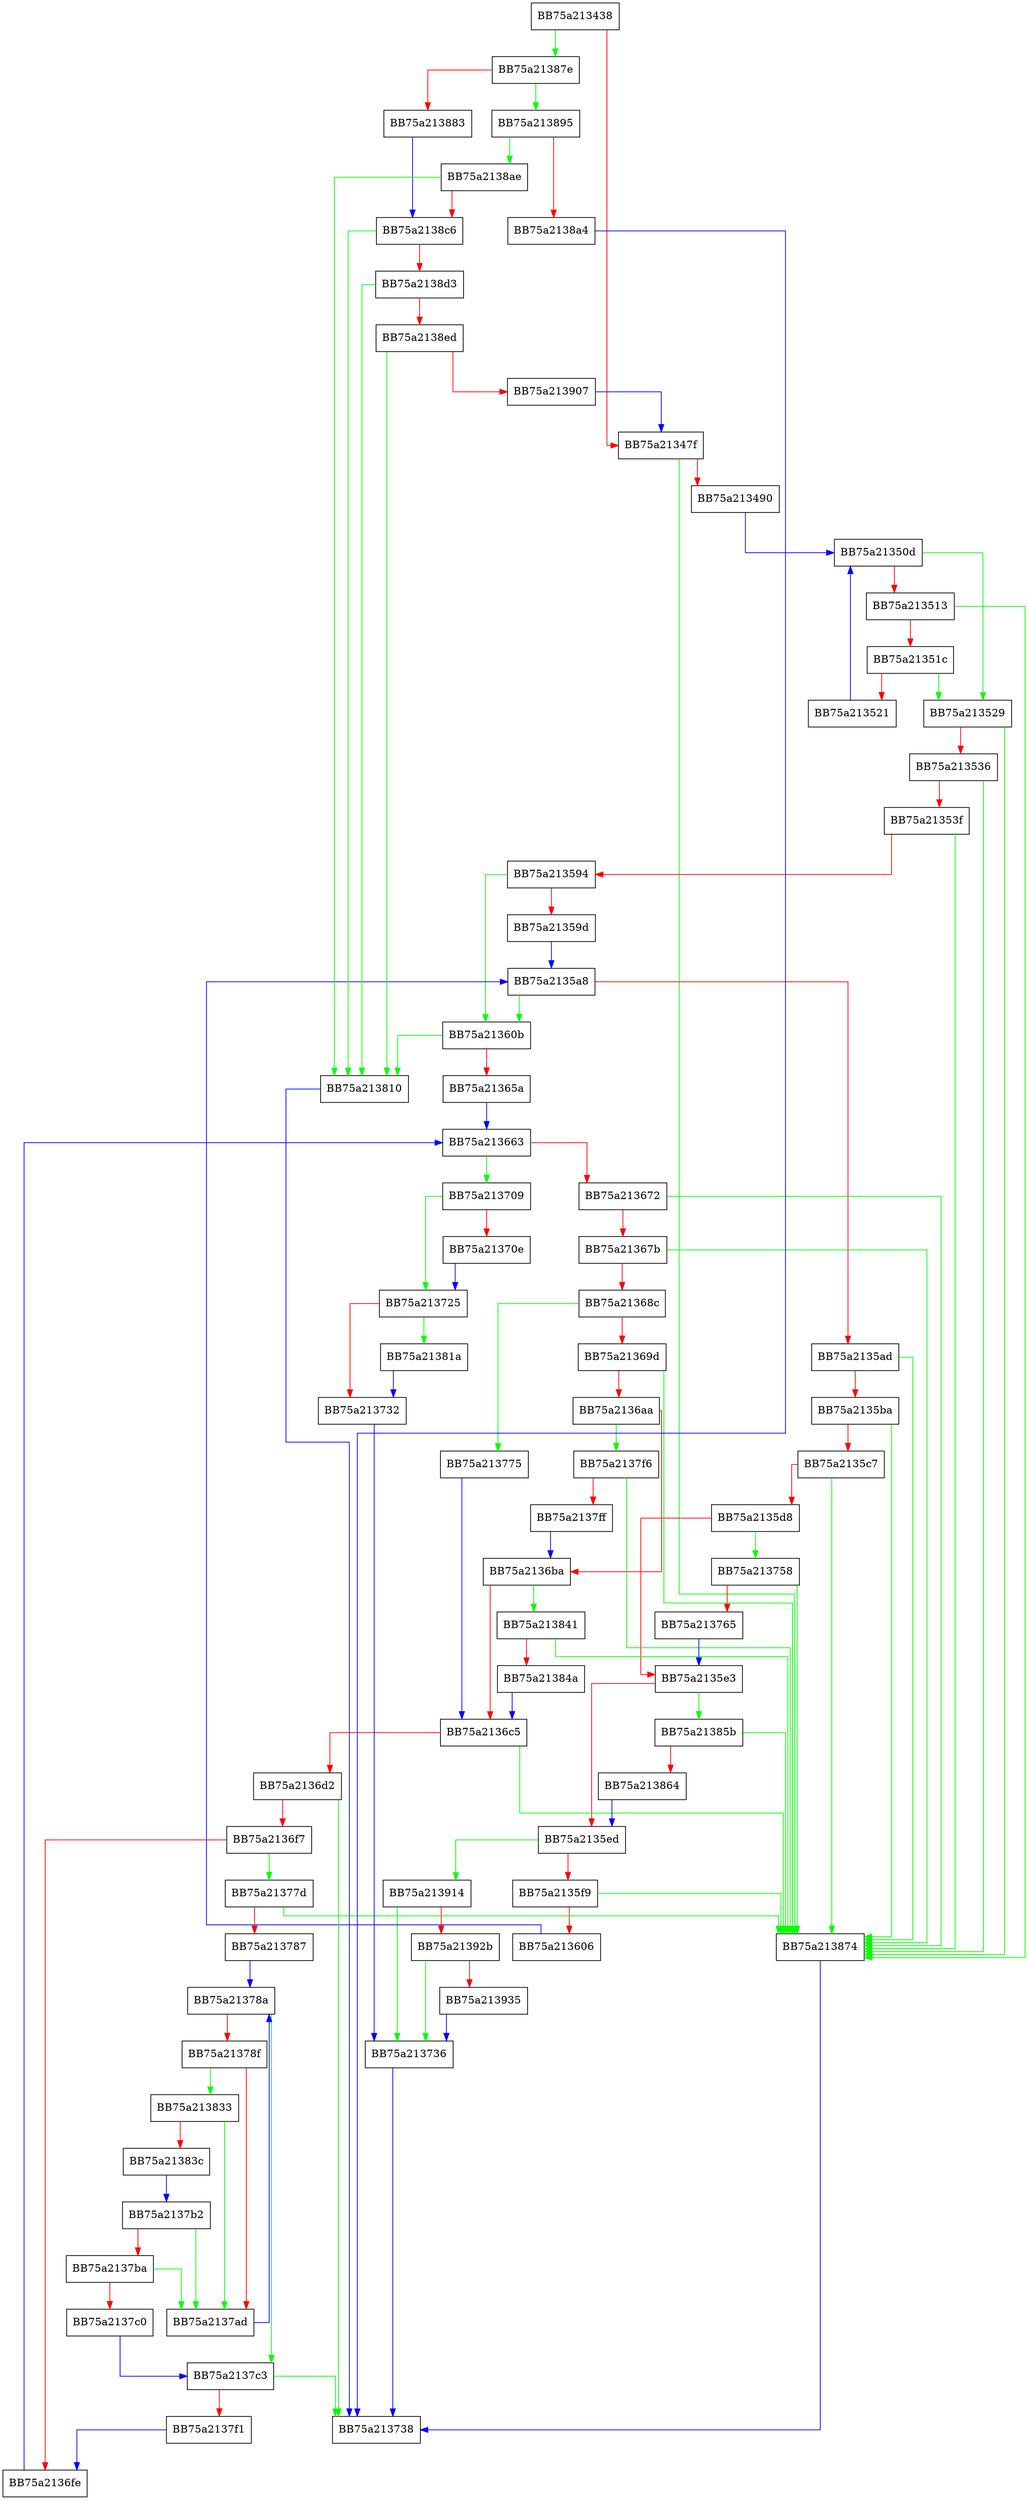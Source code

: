 digraph hstr_internal_push_ex {
  node [shape="box"];
  graph [splines=ortho];
  BB75a213438 -> BB75a21387e [color="green"];
  BB75a213438 -> BB75a21347f [color="red"];
  BB75a21347f -> BB75a213874 [color="green"];
  BB75a21347f -> BB75a213490 [color="red"];
  BB75a213490 -> BB75a21350d [color="blue"];
  BB75a21350d -> BB75a213529 [color="green"];
  BB75a21350d -> BB75a213513 [color="red"];
  BB75a213513 -> BB75a213874 [color="green"];
  BB75a213513 -> BB75a21351c [color="red"];
  BB75a21351c -> BB75a213529 [color="green"];
  BB75a21351c -> BB75a213521 [color="red"];
  BB75a213521 -> BB75a21350d [color="blue"];
  BB75a213529 -> BB75a213874 [color="green"];
  BB75a213529 -> BB75a213536 [color="red"];
  BB75a213536 -> BB75a213874 [color="green"];
  BB75a213536 -> BB75a21353f [color="red"];
  BB75a21353f -> BB75a213874 [color="green"];
  BB75a21353f -> BB75a213594 [color="red"];
  BB75a213594 -> BB75a21360b [color="green"];
  BB75a213594 -> BB75a21359d [color="red"];
  BB75a21359d -> BB75a2135a8 [color="blue"];
  BB75a2135a8 -> BB75a21360b [color="green"];
  BB75a2135a8 -> BB75a2135ad [color="red"];
  BB75a2135ad -> BB75a213874 [color="green"];
  BB75a2135ad -> BB75a2135ba [color="red"];
  BB75a2135ba -> BB75a213874 [color="green"];
  BB75a2135ba -> BB75a2135c7 [color="red"];
  BB75a2135c7 -> BB75a213874 [color="green"];
  BB75a2135c7 -> BB75a2135d8 [color="red"];
  BB75a2135d8 -> BB75a213758 [color="green"];
  BB75a2135d8 -> BB75a2135e3 [color="red"];
  BB75a2135e3 -> BB75a21385b [color="green"];
  BB75a2135e3 -> BB75a2135ed [color="red"];
  BB75a2135ed -> BB75a213914 [color="green"];
  BB75a2135ed -> BB75a2135f9 [color="red"];
  BB75a2135f9 -> BB75a213874 [color="green"];
  BB75a2135f9 -> BB75a213606 [color="red"];
  BB75a213606 -> BB75a2135a8 [color="blue"];
  BB75a21360b -> BB75a213810 [color="green"];
  BB75a21360b -> BB75a21365a [color="red"];
  BB75a21365a -> BB75a213663 [color="blue"];
  BB75a213663 -> BB75a213709 [color="green"];
  BB75a213663 -> BB75a213672 [color="red"];
  BB75a213672 -> BB75a213874 [color="green"];
  BB75a213672 -> BB75a21367b [color="red"];
  BB75a21367b -> BB75a213874 [color="green"];
  BB75a21367b -> BB75a21368c [color="red"];
  BB75a21368c -> BB75a213775 [color="green"];
  BB75a21368c -> BB75a21369d [color="red"];
  BB75a21369d -> BB75a213874 [color="green"];
  BB75a21369d -> BB75a2136aa [color="red"];
  BB75a2136aa -> BB75a2137f6 [color="green"];
  BB75a2136aa -> BB75a2136ba [color="red"];
  BB75a2136ba -> BB75a213841 [color="green"];
  BB75a2136ba -> BB75a2136c5 [color="red"];
  BB75a2136c5 -> BB75a213874 [color="green"];
  BB75a2136c5 -> BB75a2136d2 [color="red"];
  BB75a2136d2 -> BB75a213738 [color="green"];
  BB75a2136d2 -> BB75a2136f7 [color="red"];
  BB75a2136f7 -> BB75a21377d [color="green"];
  BB75a2136f7 -> BB75a2136fe [color="red"];
  BB75a2136fe -> BB75a213663 [color="blue"];
  BB75a213709 -> BB75a213725 [color="green"];
  BB75a213709 -> BB75a21370e [color="red"];
  BB75a21370e -> BB75a213725 [color="blue"];
  BB75a213725 -> BB75a21381a [color="green"];
  BB75a213725 -> BB75a213732 [color="red"];
  BB75a213732 -> BB75a213736 [color="blue"];
  BB75a213736 -> BB75a213738 [color="blue"];
  BB75a213758 -> BB75a213874 [color="green"];
  BB75a213758 -> BB75a213765 [color="red"];
  BB75a213765 -> BB75a2135e3 [color="blue"];
  BB75a213775 -> BB75a2136c5 [color="blue"];
  BB75a21377d -> BB75a213874 [color="green"];
  BB75a21377d -> BB75a213787 [color="red"];
  BB75a213787 -> BB75a21378a [color="blue"];
  BB75a21378a -> BB75a2137c3 [color="green"];
  BB75a21378a -> BB75a21378f [color="red"];
  BB75a21378f -> BB75a213833 [color="green"];
  BB75a21378f -> BB75a2137ad [color="red"];
  BB75a2137ad -> BB75a21378a [color="blue"];
  BB75a2137b2 -> BB75a2137ad [color="green"];
  BB75a2137b2 -> BB75a2137ba [color="red"];
  BB75a2137ba -> BB75a2137ad [color="green"];
  BB75a2137ba -> BB75a2137c0 [color="red"];
  BB75a2137c0 -> BB75a2137c3 [color="blue"];
  BB75a2137c3 -> BB75a213738 [color="green"];
  BB75a2137c3 -> BB75a2137f1 [color="red"];
  BB75a2137f1 -> BB75a2136fe [color="blue"];
  BB75a2137f6 -> BB75a213874 [color="green"];
  BB75a2137f6 -> BB75a2137ff [color="red"];
  BB75a2137ff -> BB75a2136ba [color="blue"];
  BB75a213810 -> BB75a213738 [color="blue"];
  BB75a21381a -> BB75a213732 [color="blue"];
  BB75a213833 -> BB75a2137ad [color="green"];
  BB75a213833 -> BB75a21383c [color="red"];
  BB75a21383c -> BB75a2137b2 [color="blue"];
  BB75a213841 -> BB75a213874 [color="green"];
  BB75a213841 -> BB75a21384a [color="red"];
  BB75a21384a -> BB75a2136c5 [color="blue"];
  BB75a21385b -> BB75a213874 [color="green"];
  BB75a21385b -> BB75a213864 [color="red"];
  BB75a213864 -> BB75a2135ed [color="blue"];
  BB75a213874 -> BB75a213738 [color="blue"];
  BB75a21387e -> BB75a213895 [color="green"];
  BB75a21387e -> BB75a213883 [color="red"];
  BB75a213883 -> BB75a2138c6 [color="blue"];
  BB75a213895 -> BB75a2138ae [color="green"];
  BB75a213895 -> BB75a2138a4 [color="red"];
  BB75a2138a4 -> BB75a213738 [color="blue"];
  BB75a2138ae -> BB75a213810 [color="green"];
  BB75a2138ae -> BB75a2138c6 [color="red"];
  BB75a2138c6 -> BB75a213810 [color="green"];
  BB75a2138c6 -> BB75a2138d3 [color="red"];
  BB75a2138d3 -> BB75a213810 [color="green"];
  BB75a2138d3 -> BB75a2138ed [color="red"];
  BB75a2138ed -> BB75a213810 [color="green"];
  BB75a2138ed -> BB75a213907 [color="red"];
  BB75a213907 -> BB75a21347f [color="blue"];
  BB75a213914 -> BB75a213736 [color="green"];
  BB75a213914 -> BB75a21392b [color="red"];
  BB75a21392b -> BB75a213736 [color="green"];
  BB75a21392b -> BB75a213935 [color="red"];
  BB75a213935 -> BB75a213736 [color="blue"];
}